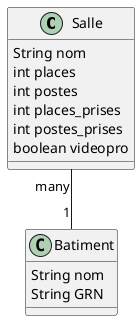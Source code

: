 @startuml salles
class Salle
{
    String nom
    int places
    int postes
    int places_prises
    int postes_prises
    boolean videopro
}

class Batiment
{
    String nom
    String GRN
}


Salle "many" -- "1" Batiment
@enduml

